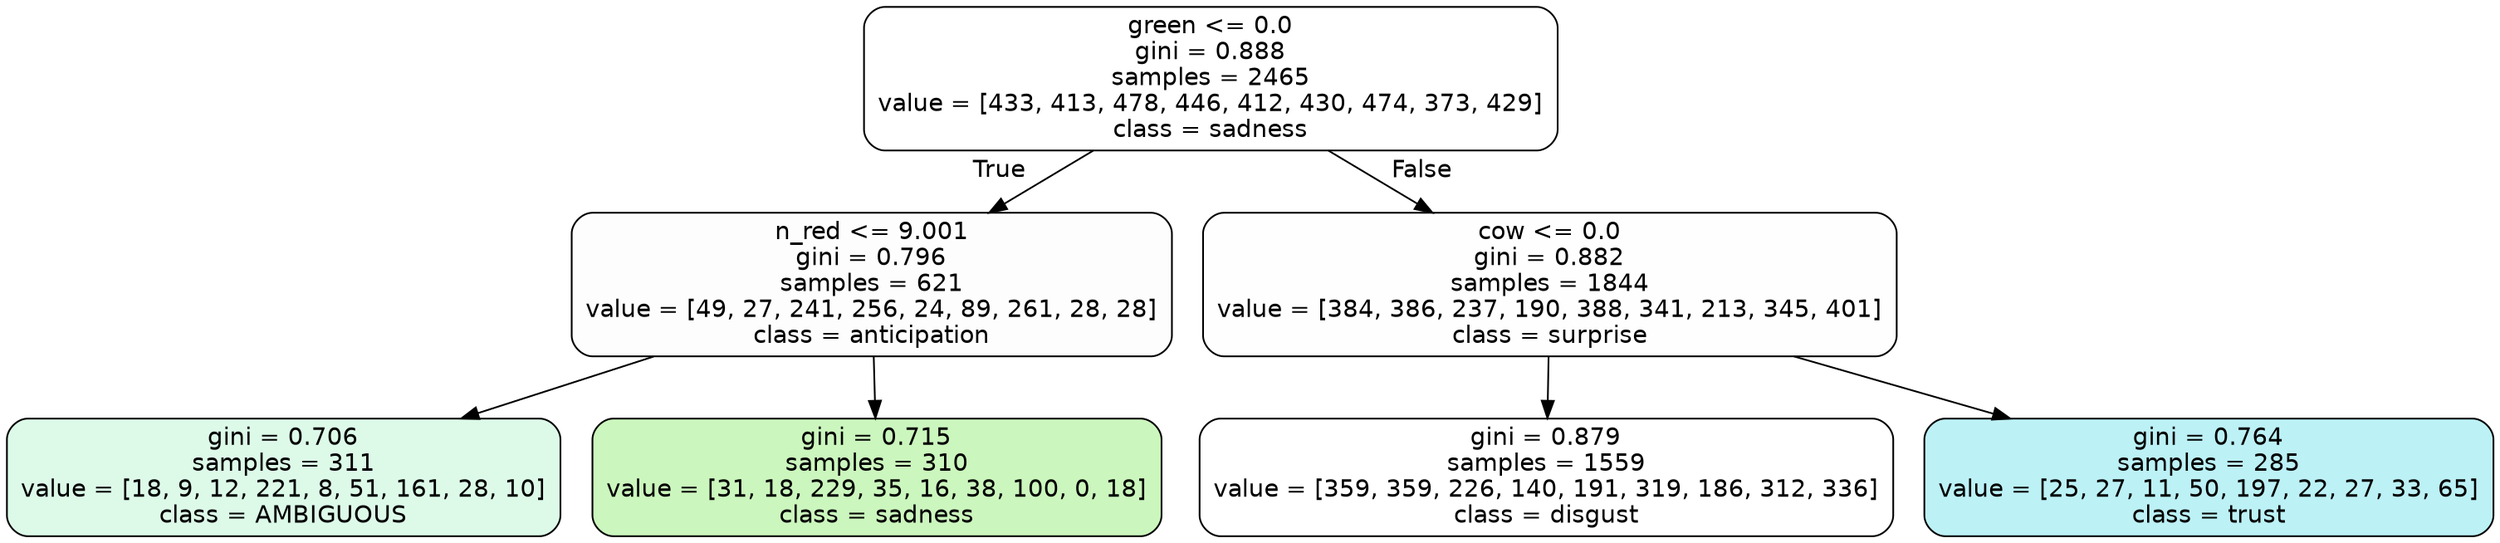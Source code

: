 digraph Tree {
node [shape=box, style="filled, rounded", color="black", fontname=helvetica] ;
edge [fontname=helvetica] ;
0 [label="green <= 0.0\ngini = 0.888\nsamples = 2465\nvalue = [433, 413, 478, 446, 412, 430, 474, 373, 429]\nclass = sadness", fillcolor="#64e53900"] ;
1 [label="n_red <= 9.001\ngini = 0.796\nsamples = 621\nvalue = [49, 27, 241, 256, 24, 89, 261, 28, 28]\nclass = anticipation", fillcolor="#8139e502"] ;
0 -> 1 [labeldistance=2.5, labelangle=45, headlabel="True"] ;
2 [label="gini = 0.706\nsamples = 311\nvalue = [18, 9, 12, 221, 8, 51, 161, 28, 10]\nclass = AMBIGUOUS", fillcolor="#39e5812b"] ;
1 -> 2 ;
3 [label="gini = 0.715\nsamples = 310\nvalue = [31, 18, 229, 35, 16, 38, 100, 0, 18]\nclass = sadness", fillcolor="#64e53955"] ;
1 -> 3 ;
4 [label="cow <= 0.0\ngini = 0.882\nsamples = 1844\nvalue = [384, 386, 237, 190, 388, 341, 213, 345, 401]\nclass = surprise", fillcolor="#e5396401"] ;
0 -> 4 [labeldistance=2.5, labelangle=-45, headlabel="False"] ;
5 [label="gini = 0.879\nsamples = 1559\nvalue = [359, 359, 226, 140, 191, 319, 186, 312, 336]\nclass = disgust", fillcolor="#e5813900"] ;
4 -> 5 ;
6 [label="gini = 0.764\nsamples = 285\nvalue = [25, 27, 11, 50, 197, 22, 27, 33, 65]\nclass = trust", fillcolor="#39d7e556"] ;
4 -> 6 ;
}